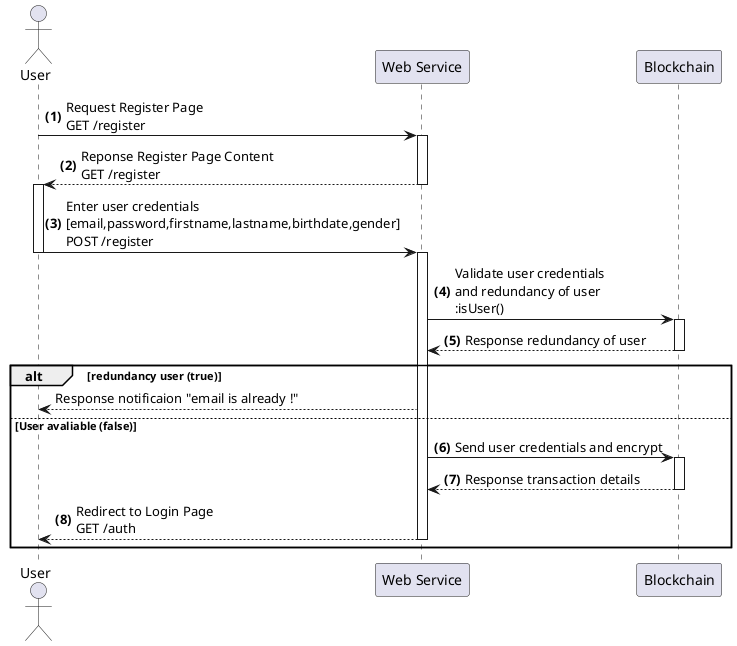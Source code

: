 @startuml
actor User
autonumber "<b>(0)"
"User" -> "Web Service" ++: Request Register Page \nGET /register
"Web Service" --> "User" --++: Reponse Register Page Content\nGET /register
"User" -> "Web Service" --++: Enter user credentials\n[email,password,firstname,lastname,birthdate,gender]\nPOST /register
"Web Service" -> "Blockchain" ++:Validate user credentials \nand redundancy of user \n:isUser()
"Blockchain" --> "Web Service" --: Response redundancy of user
alt redundancy user (true)
    autonumber stop
    "Web Service" --> "User" : Response notificaion "email is already !"
else User avaliable (false)
    autonumber resume
    "Web Service" -> "Blockchain" ++: Send user credentials and encrypt
    "Blockchain" --> "Web Service" --: Response transaction details
    "Web Service" --> "User" --: Redirect to Login Page\nGET /auth
end
@enduml
